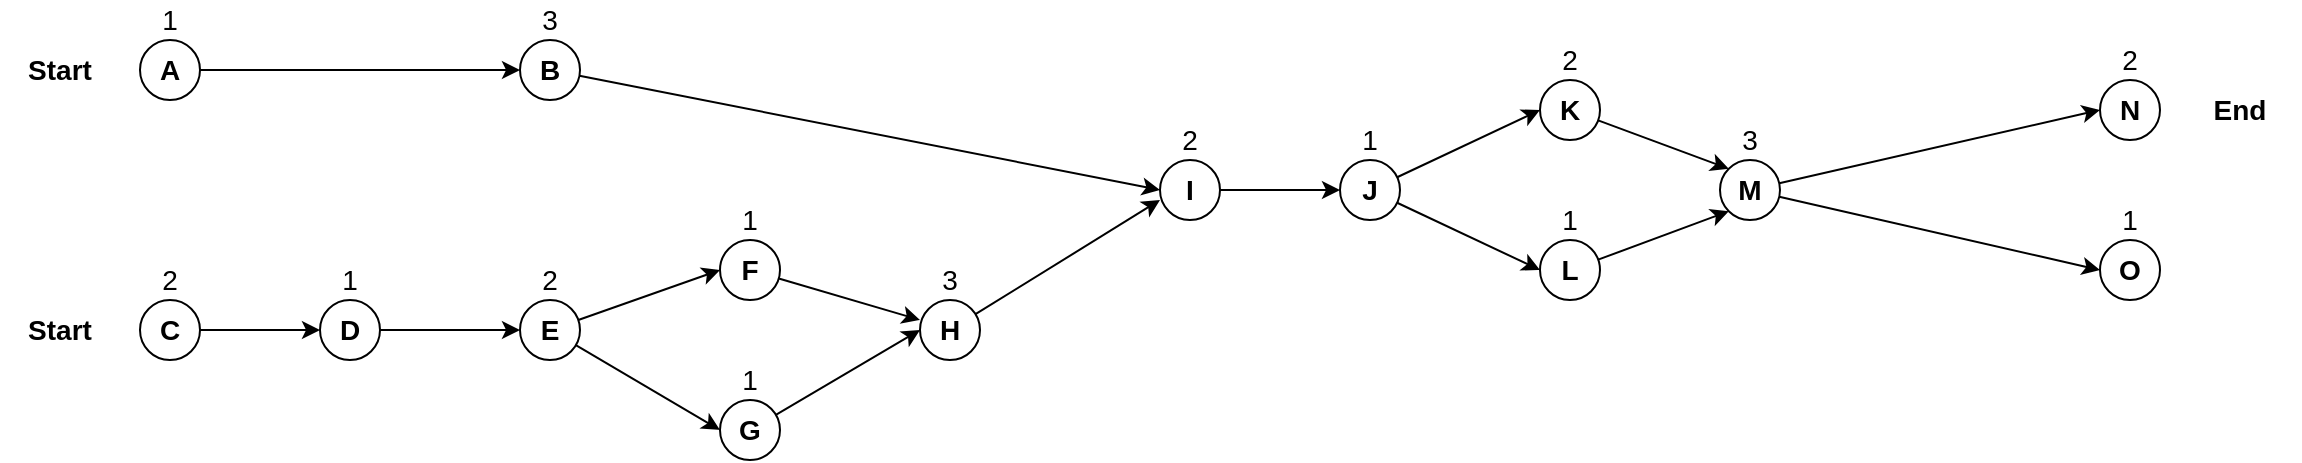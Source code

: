 <mxfile version="18.0.1" type="device"><diagram id="h7oITNTL3ZnRoOKWk1YM" name="Page-1"><mxGraphModel dx="2432" dy="874" grid="1" gridSize="10" guides="1" tooltips="1" connect="1" arrows="1" fold="1" page="1" pageScale="1" pageWidth="827" pageHeight="1169" math="0" shadow="0"><root><mxCell id="0"/><mxCell id="1" parent="0"/><mxCell id="qh9OKH__UNzfFCqhhUSv-40" style="edgeStyle=none;rounded=0;orthogonalLoop=1;jettySize=auto;html=1;entryX=0;entryY=0.5;entryDx=0;entryDy=0;fontSize=14;" edge="1" parent="1" source="qh9OKH__UNzfFCqhhUSv-1" target="qh9OKH__UNzfFCqhhUSv-7"><mxGeometry relative="1" as="geometry"/></mxCell><mxCell id="qh9OKH__UNzfFCqhhUSv-1" value="&lt;b&gt;&lt;font style=&quot;font-size: 14px;&quot;&gt;A&lt;/font&gt;&lt;/b&gt;" style="ellipse;whiteSpace=wrap;html=1;aspect=fixed;" vertex="1" parent="1"><mxGeometry x="60" y="360" width="30" height="30" as="geometry"/></mxCell><mxCell id="qh9OKH__UNzfFCqhhUSv-34" style="edgeStyle=orthogonalEdgeStyle;rounded=0;orthogonalLoop=1;jettySize=auto;html=1;entryX=0;entryY=0.5;entryDx=0;entryDy=0;fontSize=14;" edge="1" parent="1" source="qh9OKH__UNzfFCqhhUSv-2" target="qh9OKH__UNzfFCqhhUSv-9"><mxGeometry relative="1" as="geometry"/></mxCell><mxCell id="qh9OKH__UNzfFCqhhUSv-2" value="&lt;b&gt;&lt;font style=&quot;font-size: 14px;&quot;&gt;C&lt;/font&gt;&lt;/b&gt;" style="ellipse;whiteSpace=wrap;html=1;aspect=fixed;" vertex="1" parent="1"><mxGeometry x="60" y="490" width="30" height="30" as="geometry"/></mxCell><mxCell id="qh9OKH__UNzfFCqhhUSv-3" value="1" style="text;html=1;strokeColor=none;fillColor=none;align=center;verticalAlign=middle;whiteSpace=wrap;rounded=0;fontSize=14;" vertex="1" parent="1"><mxGeometry x="65" y="340" width="20" height="20" as="geometry"/></mxCell><mxCell id="qh9OKH__UNzfFCqhhUSv-4" value="2" style="text;html=1;strokeColor=none;fillColor=none;align=center;verticalAlign=middle;whiteSpace=wrap;rounded=0;fontSize=14;" vertex="1" parent="1"><mxGeometry x="65" y="470" width="20" height="20" as="geometry"/></mxCell><mxCell id="qh9OKH__UNzfFCqhhUSv-41" style="edgeStyle=none;rounded=0;orthogonalLoop=1;jettySize=auto;html=1;entryX=0;entryY=0.5;entryDx=0;entryDy=0;fontSize=14;" edge="1" parent="1" source="qh9OKH__UNzfFCqhhUSv-7" target="qh9OKH__UNzfFCqhhUSv-19"><mxGeometry relative="1" as="geometry"/></mxCell><mxCell id="qh9OKH__UNzfFCqhhUSv-7" value="&lt;b&gt;&lt;font style=&quot;font-size: 14px;&quot;&gt;B&lt;/font&gt;&lt;/b&gt;" style="ellipse;whiteSpace=wrap;html=1;aspect=fixed;" vertex="1" parent="1"><mxGeometry x="250" y="360" width="30" height="30" as="geometry"/></mxCell><mxCell id="qh9OKH__UNzfFCqhhUSv-8" value="3" style="text;html=1;strokeColor=none;fillColor=none;align=center;verticalAlign=middle;whiteSpace=wrap;rounded=0;fontSize=14;" vertex="1" parent="1"><mxGeometry x="255" y="340" width="20" height="20" as="geometry"/></mxCell><mxCell id="qh9OKH__UNzfFCqhhUSv-35" style="edgeStyle=orthogonalEdgeStyle;rounded=0;orthogonalLoop=1;jettySize=auto;html=1;entryX=0;entryY=0.5;entryDx=0;entryDy=0;fontSize=14;" edge="1" parent="1" source="qh9OKH__UNzfFCqhhUSv-9" target="qh9OKH__UNzfFCqhhUSv-11"><mxGeometry relative="1" as="geometry"/></mxCell><mxCell id="qh9OKH__UNzfFCqhhUSv-9" value="&lt;b&gt;&lt;font style=&quot;font-size: 14px;&quot;&gt;D&lt;/font&gt;&lt;/b&gt;" style="ellipse;whiteSpace=wrap;html=1;aspect=fixed;" vertex="1" parent="1"><mxGeometry x="150" y="490" width="30" height="30" as="geometry"/></mxCell><mxCell id="qh9OKH__UNzfFCqhhUSv-10" value="1" style="text;html=1;strokeColor=none;fillColor=none;align=center;verticalAlign=middle;whiteSpace=wrap;rounded=0;fontSize=14;" vertex="1" parent="1"><mxGeometry x="155" y="470" width="20" height="20" as="geometry"/></mxCell><mxCell id="qh9OKH__UNzfFCqhhUSv-36" style="rounded=0;orthogonalLoop=1;jettySize=auto;html=1;entryX=0;entryY=0.5;entryDx=0;entryDy=0;fontSize=14;" edge="1" parent="1" source="qh9OKH__UNzfFCqhhUSv-11" target="qh9OKH__UNzfFCqhhUSv-13"><mxGeometry relative="1" as="geometry"/></mxCell><mxCell id="qh9OKH__UNzfFCqhhUSv-37" style="edgeStyle=none;rounded=0;orthogonalLoop=1;jettySize=auto;html=1;entryX=0;entryY=0.5;entryDx=0;entryDy=0;fontSize=14;" edge="1" parent="1" source="qh9OKH__UNzfFCqhhUSv-11" target="qh9OKH__UNzfFCqhhUSv-15"><mxGeometry relative="1" as="geometry"/></mxCell><mxCell id="qh9OKH__UNzfFCqhhUSv-11" value="&lt;b&gt;&lt;font style=&quot;font-size: 14px;&quot;&gt;E&lt;/font&gt;&lt;/b&gt;" style="ellipse;whiteSpace=wrap;html=1;aspect=fixed;" vertex="1" parent="1"><mxGeometry x="250" y="490" width="30" height="30" as="geometry"/></mxCell><mxCell id="qh9OKH__UNzfFCqhhUSv-12" value="2" style="text;html=1;strokeColor=none;fillColor=none;align=center;verticalAlign=middle;whiteSpace=wrap;rounded=0;fontSize=14;" vertex="1" parent="1"><mxGeometry x="255" y="470" width="20" height="20" as="geometry"/></mxCell><mxCell id="qh9OKH__UNzfFCqhhUSv-39" style="edgeStyle=none;rounded=0;orthogonalLoop=1;jettySize=auto;html=1;fontSize=14;" edge="1" parent="1" source="qh9OKH__UNzfFCqhhUSv-13"><mxGeometry relative="1" as="geometry"><mxPoint x="450" y="500.0" as="targetPoint"/></mxGeometry></mxCell><mxCell id="qh9OKH__UNzfFCqhhUSv-13" value="&lt;b&gt;&lt;font style=&quot;font-size: 14px;&quot;&gt;F&lt;/font&gt;&lt;/b&gt;" style="ellipse;whiteSpace=wrap;html=1;aspect=fixed;" vertex="1" parent="1"><mxGeometry x="350" y="460" width="30" height="30" as="geometry"/></mxCell><mxCell id="qh9OKH__UNzfFCqhhUSv-14" value="1" style="text;html=1;strokeColor=none;fillColor=none;align=center;verticalAlign=middle;whiteSpace=wrap;rounded=0;fontSize=14;" vertex="1" parent="1"><mxGeometry x="355" y="440" width="20" height="20" as="geometry"/></mxCell><mxCell id="qh9OKH__UNzfFCqhhUSv-38" style="edgeStyle=none;rounded=0;orthogonalLoop=1;jettySize=auto;html=1;entryX=0;entryY=0.5;entryDx=0;entryDy=0;fontSize=14;" edge="1" parent="1" source="qh9OKH__UNzfFCqhhUSv-15" target="qh9OKH__UNzfFCqhhUSv-17"><mxGeometry relative="1" as="geometry"/></mxCell><mxCell id="qh9OKH__UNzfFCqhhUSv-15" value="&lt;b&gt;&lt;font style=&quot;font-size: 14px;&quot;&gt;G&lt;/font&gt;&lt;/b&gt;" style="ellipse;whiteSpace=wrap;html=1;aspect=fixed;" vertex="1" parent="1"><mxGeometry x="350" y="540" width="30" height="30" as="geometry"/></mxCell><mxCell id="qh9OKH__UNzfFCqhhUSv-16" value="1" style="text;html=1;strokeColor=none;fillColor=none;align=center;verticalAlign=middle;whiteSpace=wrap;rounded=0;fontSize=14;" vertex="1" parent="1"><mxGeometry x="355" y="520" width="20" height="20" as="geometry"/></mxCell><mxCell id="qh9OKH__UNzfFCqhhUSv-42" style="edgeStyle=none;rounded=0;orthogonalLoop=1;jettySize=auto;html=1;fontSize=14;" edge="1" parent="1" source="qh9OKH__UNzfFCqhhUSv-17"><mxGeometry relative="1" as="geometry"><mxPoint x="570" y="440.0" as="targetPoint"/></mxGeometry></mxCell><mxCell id="qh9OKH__UNzfFCqhhUSv-17" value="&lt;b&gt;&lt;font style=&quot;font-size: 14px;&quot;&gt;H&lt;/font&gt;&lt;/b&gt;" style="ellipse;whiteSpace=wrap;html=1;aspect=fixed;" vertex="1" parent="1"><mxGeometry x="450" y="490" width="30" height="30" as="geometry"/></mxCell><mxCell id="qh9OKH__UNzfFCqhhUSv-18" value="3" style="text;html=1;strokeColor=none;fillColor=none;align=center;verticalAlign=middle;whiteSpace=wrap;rounded=0;fontSize=14;" vertex="1" parent="1"><mxGeometry x="455" y="470" width="20" height="20" as="geometry"/></mxCell><mxCell id="qh9OKH__UNzfFCqhhUSv-43" style="edgeStyle=none;rounded=0;orthogonalLoop=1;jettySize=auto;html=1;entryX=0;entryY=0.5;entryDx=0;entryDy=0;fontSize=14;" edge="1" parent="1" source="qh9OKH__UNzfFCqhhUSv-19" target="qh9OKH__UNzfFCqhhUSv-21"><mxGeometry relative="1" as="geometry"/></mxCell><mxCell id="qh9OKH__UNzfFCqhhUSv-19" value="&lt;b&gt;&lt;font style=&quot;font-size: 14px;&quot;&gt;I&lt;/font&gt;&lt;/b&gt;" style="ellipse;whiteSpace=wrap;html=1;aspect=fixed;" vertex="1" parent="1"><mxGeometry x="570" y="420" width="30" height="30" as="geometry"/></mxCell><mxCell id="qh9OKH__UNzfFCqhhUSv-20" value="2" style="text;html=1;strokeColor=none;fillColor=none;align=center;verticalAlign=middle;whiteSpace=wrap;rounded=0;fontSize=14;" vertex="1" parent="1"><mxGeometry x="575" y="400" width="20" height="20" as="geometry"/></mxCell><mxCell id="qh9OKH__UNzfFCqhhUSv-44" style="edgeStyle=none;rounded=0;orthogonalLoop=1;jettySize=auto;html=1;entryX=0;entryY=0.5;entryDx=0;entryDy=0;fontSize=14;" edge="1" parent="1" source="qh9OKH__UNzfFCqhhUSv-21" target="qh9OKH__UNzfFCqhhUSv-23"><mxGeometry relative="1" as="geometry"/></mxCell><mxCell id="qh9OKH__UNzfFCqhhUSv-45" style="edgeStyle=none;rounded=0;orthogonalLoop=1;jettySize=auto;html=1;entryX=0;entryY=0.5;entryDx=0;entryDy=0;fontSize=14;" edge="1" parent="1" source="qh9OKH__UNzfFCqhhUSv-21" target="qh9OKH__UNzfFCqhhUSv-25"><mxGeometry relative="1" as="geometry"/></mxCell><mxCell id="qh9OKH__UNzfFCqhhUSv-21" value="&lt;b&gt;&lt;font style=&quot;font-size: 14px;&quot;&gt;J&lt;/font&gt;&lt;/b&gt;" style="ellipse;whiteSpace=wrap;html=1;aspect=fixed;" vertex="1" parent="1"><mxGeometry x="660" y="420" width="30" height="30" as="geometry"/></mxCell><mxCell id="qh9OKH__UNzfFCqhhUSv-22" value="1" style="text;html=1;strokeColor=none;fillColor=none;align=center;verticalAlign=middle;whiteSpace=wrap;rounded=0;fontSize=14;" vertex="1" parent="1"><mxGeometry x="665" y="400" width="20" height="20" as="geometry"/></mxCell><mxCell id="qh9OKH__UNzfFCqhhUSv-47" style="edgeStyle=none;rounded=0;orthogonalLoop=1;jettySize=auto;html=1;fontSize=14;entryX=0;entryY=0;entryDx=0;entryDy=0;" edge="1" parent="1" source="qh9OKH__UNzfFCqhhUSv-23" target="qh9OKH__UNzfFCqhhUSv-27"><mxGeometry relative="1" as="geometry"><mxPoint x="960" y="430.0" as="targetPoint"/></mxGeometry></mxCell><mxCell id="qh9OKH__UNzfFCqhhUSv-23" value="&lt;b&gt;&lt;font style=&quot;font-size: 14px;&quot;&gt;K&lt;/font&gt;&lt;/b&gt;" style="ellipse;whiteSpace=wrap;html=1;aspect=fixed;" vertex="1" parent="1"><mxGeometry x="760" y="380" width="30" height="30" as="geometry"/></mxCell><mxCell id="qh9OKH__UNzfFCqhhUSv-24" value="2" style="text;html=1;strokeColor=none;fillColor=none;align=center;verticalAlign=middle;whiteSpace=wrap;rounded=0;fontSize=14;" vertex="1" parent="1"><mxGeometry x="765" y="360" width="20" height="20" as="geometry"/></mxCell><mxCell id="qh9OKH__UNzfFCqhhUSv-46" style="edgeStyle=none;rounded=0;orthogonalLoop=1;jettySize=auto;html=1;entryX=0;entryY=1;entryDx=0;entryDy=0;fontSize=14;" edge="1" parent="1" source="qh9OKH__UNzfFCqhhUSv-25" target="qh9OKH__UNzfFCqhhUSv-27"><mxGeometry relative="1" as="geometry"/></mxCell><mxCell id="qh9OKH__UNzfFCqhhUSv-25" value="&lt;b&gt;&lt;font style=&quot;font-size: 14px;&quot;&gt;L&lt;/font&gt;&lt;/b&gt;" style="ellipse;whiteSpace=wrap;html=1;aspect=fixed;" vertex="1" parent="1"><mxGeometry x="760" y="460" width="30" height="30" as="geometry"/></mxCell><mxCell id="qh9OKH__UNzfFCqhhUSv-26" value="1" style="text;html=1;strokeColor=none;fillColor=none;align=center;verticalAlign=middle;whiteSpace=wrap;rounded=0;fontSize=14;" vertex="1" parent="1"><mxGeometry x="765" y="440" width="20" height="20" as="geometry"/></mxCell><mxCell id="qh9OKH__UNzfFCqhhUSv-48" style="edgeStyle=none;rounded=0;orthogonalLoop=1;jettySize=auto;html=1;entryX=0;entryY=0.5;entryDx=0;entryDy=0;fontSize=14;" edge="1" parent="1" source="qh9OKH__UNzfFCqhhUSv-27" target="qh9OKH__UNzfFCqhhUSv-32"><mxGeometry relative="1" as="geometry"/></mxCell><mxCell id="qh9OKH__UNzfFCqhhUSv-49" style="edgeStyle=none;rounded=0;orthogonalLoop=1;jettySize=auto;html=1;entryX=0;entryY=0.5;entryDx=0;entryDy=0;fontSize=14;" edge="1" parent="1" source="qh9OKH__UNzfFCqhhUSv-27" target="qh9OKH__UNzfFCqhhUSv-30"><mxGeometry relative="1" as="geometry"/></mxCell><mxCell id="qh9OKH__UNzfFCqhhUSv-27" value="&lt;b&gt;&lt;font style=&quot;font-size: 14px;&quot;&gt;M&lt;/font&gt;&lt;/b&gt;" style="ellipse;whiteSpace=wrap;html=1;aspect=fixed;" vertex="1" parent="1"><mxGeometry x="850" y="420" width="30" height="30" as="geometry"/></mxCell><mxCell id="qh9OKH__UNzfFCqhhUSv-28" value="3" style="text;html=1;strokeColor=none;fillColor=none;align=center;verticalAlign=middle;whiteSpace=wrap;rounded=0;fontSize=14;" vertex="1" parent="1"><mxGeometry x="855" y="400" width="20" height="20" as="geometry"/></mxCell><mxCell id="qh9OKH__UNzfFCqhhUSv-30" value="&lt;b&gt;&lt;font style=&quot;font-size: 14px;&quot;&gt;O&lt;/font&gt;&lt;/b&gt;" style="ellipse;whiteSpace=wrap;html=1;aspect=fixed;" vertex="1" parent="1"><mxGeometry x="1040" y="460" width="30" height="30" as="geometry"/></mxCell><mxCell id="qh9OKH__UNzfFCqhhUSv-31" value="1" style="text;html=1;strokeColor=none;fillColor=none;align=center;verticalAlign=middle;whiteSpace=wrap;rounded=0;fontSize=14;" vertex="1" parent="1"><mxGeometry x="1045" y="440" width="20" height="20" as="geometry"/></mxCell><mxCell id="qh9OKH__UNzfFCqhhUSv-32" value="&lt;b&gt;&lt;font style=&quot;font-size: 14px;&quot;&gt;N&lt;/font&gt;&lt;/b&gt;" style="ellipse;whiteSpace=wrap;html=1;aspect=fixed;" vertex="1" parent="1"><mxGeometry x="1040" y="380" width="30" height="30" as="geometry"/></mxCell><mxCell id="qh9OKH__UNzfFCqhhUSv-33" value="2" style="text;html=1;strokeColor=none;fillColor=none;align=center;verticalAlign=middle;whiteSpace=wrap;rounded=0;fontSize=14;" vertex="1" parent="1"><mxGeometry x="1045" y="360" width="20" height="20" as="geometry"/></mxCell><mxCell id="qh9OKH__UNzfFCqhhUSv-50" value="Start" style="text;html=1;strokeColor=none;fillColor=none;align=center;verticalAlign=middle;whiteSpace=wrap;rounded=0;fontSize=14;fontStyle=1" vertex="1" parent="1"><mxGeometry x="-10" y="360" width="60" height="30" as="geometry"/></mxCell><mxCell id="qh9OKH__UNzfFCqhhUSv-51" value="Start" style="text;html=1;strokeColor=none;fillColor=none;align=center;verticalAlign=middle;whiteSpace=wrap;rounded=0;fontSize=14;fontStyle=1" vertex="1" parent="1"><mxGeometry x="-10" y="490" width="60" height="30" as="geometry"/></mxCell><mxCell id="qh9OKH__UNzfFCqhhUSv-52" value="End" style="text;html=1;strokeColor=none;fillColor=none;align=center;verticalAlign=middle;whiteSpace=wrap;rounded=0;fontSize=14;fontStyle=1" vertex="1" parent="1"><mxGeometry x="1080" y="380" width="60" height="30" as="geometry"/></mxCell></root></mxGraphModel></diagram></mxfile>